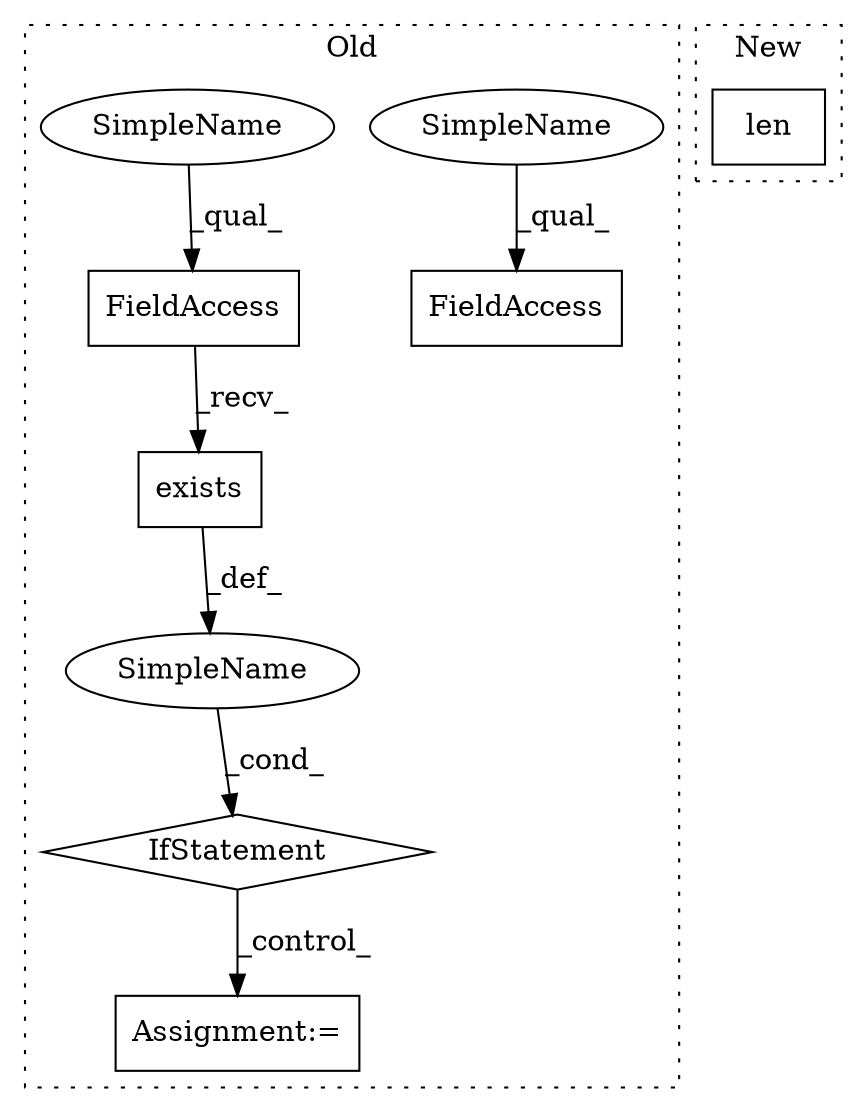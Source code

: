digraph G {
subgraph cluster0 {
1 [label="exists" a="32" s="11821,11842" l="7,1" shape="box"];
3 [label="FieldAccess" a="22" s="11813" l="7" shape="box"];
4 [label="IfStatement" a="25" s="11809,11843" l="4,2" shape="diamond"];
5 [label="Assignment:=" a="7" s="12111,12198" l="57,2" shape="box"];
6 [label="SimpleName" a="42" s="" l="" shape="ellipse"];
7 [label="FieldAccess" a="22" s="11575" l="7" shape="box"];
8 [label="SimpleName" a="42" s="11575" l="2" shape="ellipse"];
9 [label="SimpleName" a="42" s="11813" l="2" shape="ellipse"];
label = "Old";
style="dotted";
}
subgraph cluster1 {
2 [label="len" a="32" s="12717,12738" l="4,1" shape="box"];
label = "New";
style="dotted";
}
1 -> 6 [label="_def_"];
3 -> 1 [label="_recv_"];
4 -> 5 [label="_control_"];
6 -> 4 [label="_cond_"];
8 -> 7 [label="_qual_"];
9 -> 3 [label="_qual_"];
}